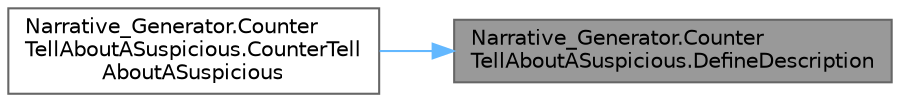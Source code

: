 digraph "Narrative_Generator.CounterTellAboutASuspicious.DefineDescription"
{
 // LATEX_PDF_SIZE
  bgcolor="transparent";
  edge [fontname=Helvetica,fontsize=10,labelfontname=Helvetica,labelfontsize=10];
  node [fontname=Helvetica,fontsize=10,shape=box,height=0.2,width=0.4];
  rankdir="RL";
  Node1 [label="Narrative_Generator.Counter\lTellAboutASuspicious.DefineDescription",height=0.2,width=0.4,color="gray40", fillcolor="grey60", style="filled", fontcolor="black",tooltip="A method that creates a description of the action."];
  Node1 -> Node2 [dir="back",color="steelblue1",style="solid"];
  Node2 [label="Narrative_Generator.Counter\lTellAboutASuspicious.CounterTell\lAboutASuspicious",height=0.2,width=0.4,color="grey40", fillcolor="white", style="filled",URL="$class_narrative___generator_1_1_counter_tell_about_a_suspicious.html#a4317c19eb61f2cb3a5fb7db0b21c196e",tooltip="A constructor based only on the state of the story world."];
}
